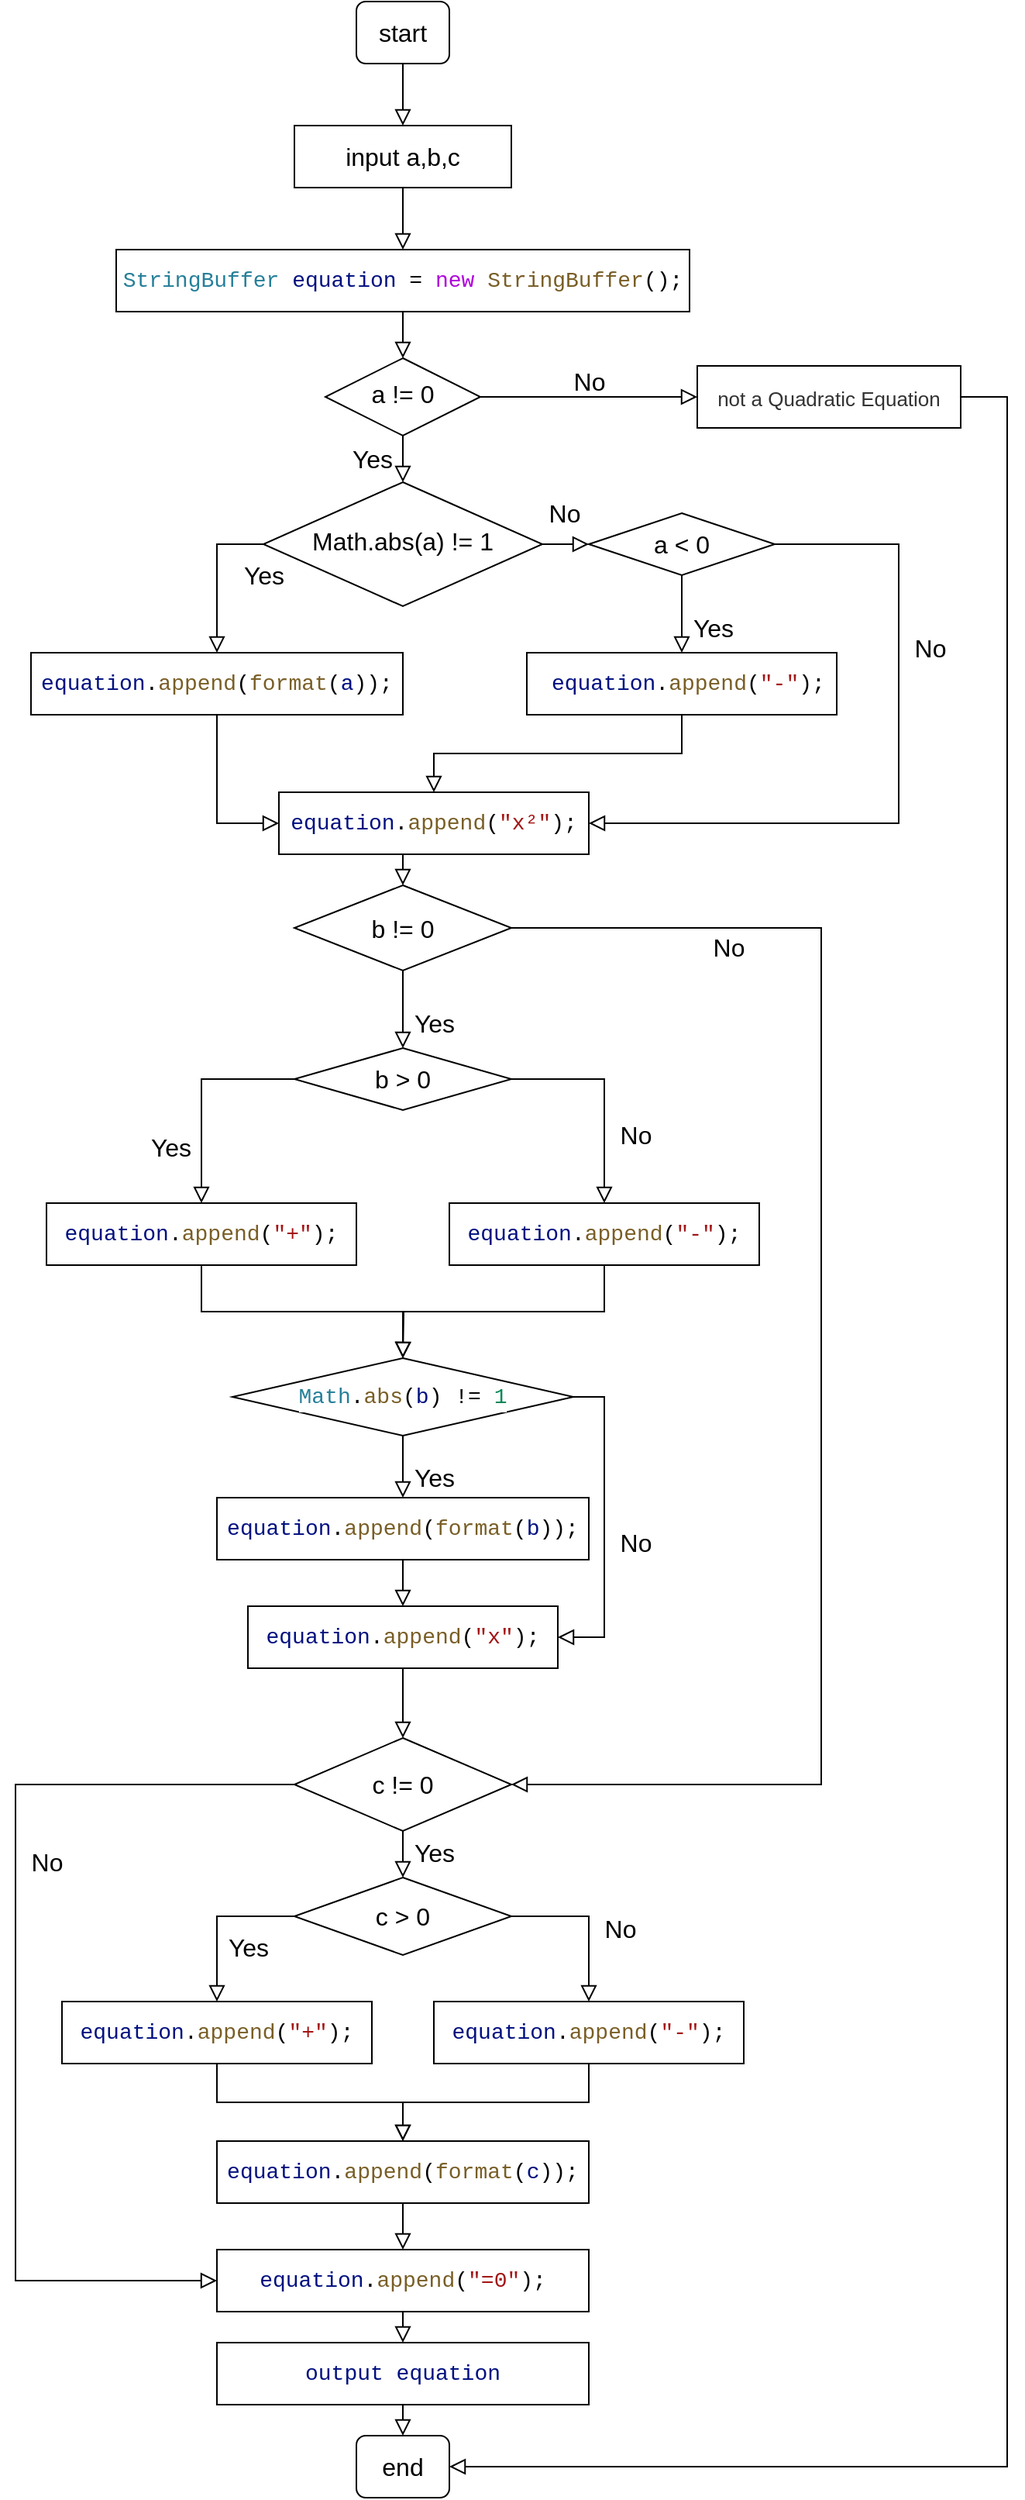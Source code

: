 <mxfile version="14.6.1" type="github">
  <diagram id="C5RBs43oDa-KdzZeNtuy" name="Page-1">
    <mxGraphModel dx="2988" dy="1090" grid="1" gridSize="10" guides="1" tooltips="1" connect="1" arrows="1" fold="1" page="1" pageScale="1" pageWidth="827" pageHeight="1169" math="0" shadow="0">
      <root>
        <mxCell id="WIyWlLk6GJQsqaUBKTNV-0" />
        <mxCell id="WIyWlLk6GJQsqaUBKTNV-1" parent="WIyWlLk6GJQsqaUBKTNV-0" />
        <mxCell id="WIyWlLk6GJQsqaUBKTNV-3" value="start" style="rounded=1;whiteSpace=wrap;html=1;fontSize=16;glass=0;strokeWidth=1;shadow=0;" parent="WIyWlLk6GJQsqaUBKTNV-1" vertex="1">
          <mxGeometry x="340" y="60" width="60" height="40" as="geometry" />
        </mxCell>
        <mxCell id="WIyWlLk6GJQsqaUBKTNV-4" value="Yes" style="rounded=0;html=1;jettySize=auto;orthogonalLoop=1;fontSize=16;endArrow=block;endFill=0;endSize=8;strokeWidth=1;shadow=0;labelBackgroundColor=none;edgeStyle=orthogonalEdgeStyle;" parent="WIyWlLk6GJQsqaUBKTNV-1" source="WIyWlLk6GJQsqaUBKTNV-6" target="WIyWlLk6GJQsqaUBKTNV-10" edge="1">
          <mxGeometry y="20" relative="1" as="geometry">
            <mxPoint as="offset" />
          </mxGeometry>
        </mxCell>
        <mxCell id="WIyWlLk6GJQsqaUBKTNV-5" value="No" style="edgeStyle=orthogonalEdgeStyle;rounded=0;html=1;jettySize=auto;orthogonalLoop=1;fontSize=16;endArrow=block;endFill=0;endSize=8;strokeWidth=1;shadow=0;labelBackgroundColor=none;" parent="WIyWlLk6GJQsqaUBKTNV-1" source="WIyWlLk6GJQsqaUBKTNV-6" target="WIyWlLk6GJQsqaUBKTNV-7" edge="1">
          <mxGeometry y="10" relative="1" as="geometry">
            <mxPoint as="offset" />
          </mxGeometry>
        </mxCell>
        <mxCell id="WIyWlLk6GJQsqaUBKTNV-6" value="a != 0" style="rhombus;whiteSpace=wrap;html=1;shadow=0;fontFamily=Helvetica;fontSize=16;align=center;strokeWidth=1;spacing=6;spacingTop=-4;" parent="WIyWlLk6GJQsqaUBKTNV-1" vertex="1">
          <mxGeometry x="320" y="290" width="100" height="50" as="geometry" />
        </mxCell>
        <mxCell id="WIyWlLk6GJQsqaUBKTNV-7" value="&lt;span style=&quot;color: rgb(51 , 51 , 51) ; font-family: &amp;#34;arial&amp;#34; , sans-serif ; font-size: 13px ; background-color: rgb(255 , 255 , 255)&quot;&gt;not a Quadratic Equation&lt;/span&gt;" style="rounded=0;whiteSpace=wrap;html=1;fontSize=16;glass=0;strokeWidth=1;shadow=0;" parent="WIyWlLk6GJQsqaUBKTNV-1" vertex="1">
          <mxGeometry x="560" y="295" width="170" height="40" as="geometry" />
        </mxCell>
        <mxCell id="WIyWlLk6GJQsqaUBKTNV-8" value="No" style="rounded=0;html=1;jettySize=auto;orthogonalLoop=1;fontSize=16;endArrow=block;endFill=0;endSize=8;strokeWidth=1;shadow=0;labelBackgroundColor=none;edgeStyle=orthogonalEdgeStyle;" parent="WIyWlLk6GJQsqaUBKTNV-1" source="WIyWlLk6GJQsqaUBKTNV-10" target="vbxx1KznmS1wmp12UJdr-1" edge="1">
          <mxGeometry x="0.333" y="20" relative="1" as="geometry">
            <mxPoint as="offset" />
          </mxGeometry>
        </mxCell>
        <mxCell id="WIyWlLk6GJQsqaUBKTNV-9" value="Yes&lt;br&gt;" style="edgeStyle=orthogonalEdgeStyle;rounded=0;html=1;jettySize=auto;orthogonalLoop=1;fontSize=16;endArrow=block;endFill=0;endSize=8;strokeWidth=1;shadow=0;labelBackgroundColor=none;exitX=0;exitY=0.5;exitDx=0;exitDy=0;" parent="WIyWlLk6GJQsqaUBKTNV-1" source="WIyWlLk6GJQsqaUBKTNV-10" target="WIyWlLk6GJQsqaUBKTNV-12" edge="1">
          <mxGeometry y="30" relative="1" as="geometry">
            <mxPoint as="offset" />
          </mxGeometry>
        </mxCell>
        <mxCell id="WIyWlLk6GJQsqaUBKTNV-10" value="Math.abs(a) != 1" style="rhombus;whiteSpace=wrap;html=1;shadow=0;fontFamily=Helvetica;fontSize=16;align=center;strokeWidth=1;spacing=6;spacingTop=-4;" parent="WIyWlLk6GJQsqaUBKTNV-1" vertex="1">
          <mxGeometry x="280" y="370" width="180" height="80" as="geometry" />
        </mxCell>
        <mxCell id="WIyWlLk6GJQsqaUBKTNV-11" value="&lt;div style=&quot;background-color: rgb(255 , 255 , 255) ; font-family: &amp;#34;consolas&amp;#34; , &amp;#34;courier new&amp;#34; , monospace ; font-size: 14px ; line-height: 19px&quot;&gt;&amp;nbsp;&lt;span style=&quot;color: #001080&quot;&gt;equation&lt;/span&gt;.&lt;span style=&quot;color: #795e26&quot;&gt;append&lt;/span&gt;(&lt;span style=&quot;color: #a31515&quot;&gt;&quot;-&quot;&lt;/span&gt;);&lt;/div&gt;" style="rounded=0;whiteSpace=wrap;html=1;fontSize=16;glass=0;strokeWidth=1;shadow=0;" parent="WIyWlLk6GJQsqaUBKTNV-1" vertex="1">
          <mxGeometry x="450" y="480" width="200" height="40" as="geometry" />
        </mxCell>
        <mxCell id="WIyWlLk6GJQsqaUBKTNV-12" value="&lt;div style=&quot;background-color: rgb(255 , 255 , 255) ; font-family: &amp;#34;consolas&amp;#34; , &amp;#34;courier new&amp;#34; , monospace ; font-size: 14px ; line-height: 19px&quot;&gt;&lt;p&gt;&lt;span style=&quot;color: #001080&quot;&gt;equation&lt;/span&gt;.&lt;span style=&quot;color: #795e26&quot;&gt;append&lt;/span&gt;(&lt;span style=&quot;color: #795e26&quot;&gt;format&lt;/span&gt;(&lt;span style=&quot;color: #001080&quot;&gt;a&lt;/span&gt;));&lt;br&gt;&lt;/p&gt;&lt;/div&gt;" style="rounded=0;whiteSpace=wrap;html=1;fontSize=16;glass=0;strokeWidth=1;shadow=0;" parent="WIyWlLk6GJQsqaUBKTNV-1" vertex="1">
          <mxGeometry x="130" y="480" width="240" height="40" as="geometry" />
        </mxCell>
        <mxCell id="vbxx1KznmS1wmp12UJdr-1" value="a &amp;lt; 0" style="rhombus;whiteSpace=wrap;html=1;fontSize=16;" vertex="1" parent="WIyWlLk6GJQsqaUBKTNV-1">
          <mxGeometry x="490" y="390" width="120" height="40" as="geometry" />
        </mxCell>
        <mxCell id="vbxx1KznmS1wmp12UJdr-2" value="b != 0" style="rhombus;whiteSpace=wrap;html=1;fontSize=16;" vertex="1" parent="WIyWlLk6GJQsqaUBKTNV-1">
          <mxGeometry x="300" y="630" width="140" height="55" as="geometry" />
        </mxCell>
        <mxCell id="vbxx1KznmS1wmp12UJdr-6" value="&lt;div style=&quot;background-color: rgb(255 , 255 , 255) ; font-family: &amp;#34;consolas&amp;#34; , &amp;#34;courier new&amp;#34; , monospace ; font-size: 14px ; line-height: 19px&quot;&gt;&lt;span style=&quot;color: #001080&quot;&gt;equation&lt;/span&gt;.&lt;span style=&quot;color: #795e26&quot;&gt;append&lt;/span&gt;(&lt;span style=&quot;color: #a31515&quot;&gt;&quot;x²&quot;&lt;/span&gt;);&lt;/div&gt;" style="rounded=0;whiteSpace=wrap;html=1;fontSize=16;glass=0;strokeWidth=1;shadow=0;" vertex="1" parent="WIyWlLk6GJQsqaUBKTNV-1">
          <mxGeometry x="290" y="570" width="200" height="40" as="geometry" />
        </mxCell>
        <mxCell id="vbxx1KznmS1wmp12UJdr-13" value="b &amp;gt; 0" style="rhombus;whiteSpace=wrap;html=1;fontSize=16;" vertex="1" parent="WIyWlLk6GJQsqaUBKTNV-1">
          <mxGeometry x="300" y="735" width="140" height="40" as="geometry" />
        </mxCell>
        <mxCell id="vbxx1KznmS1wmp12UJdr-14" value="c&amp;nbsp;!= 0" style="rhombus;whiteSpace=wrap;html=1;fontSize=16;" vertex="1" parent="WIyWlLk6GJQsqaUBKTNV-1">
          <mxGeometry x="300" y="1180" width="140" height="60" as="geometry" />
        </mxCell>
        <mxCell id="vbxx1KznmS1wmp12UJdr-16" value="No" style="rounded=0;html=1;jettySize=auto;orthogonalLoop=1;fontSize=16;endArrow=block;endFill=0;endSize=8;strokeWidth=1;shadow=0;labelBackgroundColor=none;edgeStyle=orthogonalEdgeStyle;exitX=1;exitY=0.5;exitDx=0;exitDy=0;entryX=1;entryY=0.5;entryDx=0;entryDy=0;" edge="1" parent="WIyWlLk6GJQsqaUBKTNV-1" source="vbxx1KznmS1wmp12UJdr-1" target="vbxx1KznmS1wmp12UJdr-6">
          <mxGeometry x="-0.362" y="20" relative="1" as="geometry">
            <mxPoint as="offset" />
            <mxPoint x="540" y="560" as="sourcePoint" />
            <mxPoint x="810" y="540" as="targetPoint" />
            <Array as="points">
              <mxPoint x="690" y="410" />
              <mxPoint x="690" y="590" />
            </Array>
          </mxGeometry>
        </mxCell>
        <mxCell id="vbxx1KznmS1wmp12UJdr-17" value="Yes" style="rounded=0;html=1;jettySize=auto;orthogonalLoop=1;fontSize=16;endArrow=block;endFill=0;endSize=8;strokeWidth=1;shadow=0;labelBackgroundColor=none;edgeStyle=orthogonalEdgeStyle;exitX=0.5;exitY=1;exitDx=0;exitDy=0;entryX=0.5;entryY=0;entryDx=0;entryDy=0;" edge="1" parent="WIyWlLk6GJQsqaUBKTNV-1" source="vbxx1KznmS1wmp12UJdr-1" target="WIyWlLk6GJQsqaUBKTNV-11">
          <mxGeometry x="0.333" y="20" relative="1" as="geometry">
            <mxPoint as="offset" />
            <mxPoint x="560" y="590" as="sourcePoint" />
            <mxPoint x="640" y="510" as="targetPoint" />
          </mxGeometry>
        </mxCell>
        <mxCell id="vbxx1KznmS1wmp12UJdr-18" value="Yes" style="rounded=0;html=1;jettySize=auto;orthogonalLoop=1;fontSize=16;endArrow=block;endFill=0;endSize=8;strokeWidth=1;shadow=0;labelBackgroundColor=none;edgeStyle=orthogonalEdgeStyle;exitX=0.5;exitY=1;exitDx=0;exitDy=0;entryX=0.5;entryY=0;entryDx=0;entryDy=0;" edge="1" parent="WIyWlLk6GJQsqaUBKTNV-1" source="vbxx1KznmS1wmp12UJdr-2" target="vbxx1KznmS1wmp12UJdr-13">
          <mxGeometry x="0.333" y="20" relative="1" as="geometry">
            <mxPoint as="offset" />
            <mxPoint x="380" y="695" as="sourcePoint" />
            <mxPoint x="380" y="790" as="targetPoint" />
          </mxGeometry>
        </mxCell>
        <mxCell id="vbxx1KznmS1wmp12UJdr-19" value="No" style="rounded=0;html=1;jettySize=auto;orthogonalLoop=1;fontSize=16;endArrow=block;endFill=0;endSize=8;strokeWidth=1;shadow=0;labelBackgroundColor=none;edgeStyle=orthogonalEdgeStyle;exitX=1;exitY=0.5;exitDx=0;exitDy=0;entryX=1;entryY=0.5;entryDx=0;entryDy=0;" edge="1" parent="WIyWlLk6GJQsqaUBKTNV-1" source="vbxx1KznmS1wmp12UJdr-2" target="vbxx1KznmS1wmp12UJdr-14">
          <mxGeometry x="-0.706" y="-12" relative="1" as="geometry">
            <mxPoint as="offset" />
            <mxPoint x="890" y="600" as="sourcePoint" />
            <mxPoint x="890" y="695" as="targetPoint" />
            <Array as="points">
              <mxPoint x="640" y="658" />
              <mxPoint x="640" y="1210" />
            </Array>
          </mxGeometry>
        </mxCell>
        <mxCell id="vbxx1KznmS1wmp12UJdr-21" value="&lt;div style=&quot;background-color: rgb(255 , 255 , 255) ; font-family: &amp;#34;consolas&amp;#34; , &amp;#34;courier new&amp;#34; , monospace ; font-size: 14px ; line-height: 19px&quot;&gt;&lt;span style=&quot;color: #267f99&quot;&gt;Math&lt;/span&gt;.&lt;span style=&quot;color: #795e26&quot;&gt;abs&lt;/span&gt;(&lt;span style=&quot;color: #001080&quot;&gt;b&lt;/span&gt;)&amp;nbsp;!=&amp;nbsp;&lt;span style=&quot;color: #098658&quot;&gt;1&lt;/span&gt;&lt;/div&gt;" style="rhombus;whiteSpace=wrap;html=1;fontSize=16;" vertex="1" parent="WIyWlLk6GJQsqaUBKTNV-1">
          <mxGeometry x="260" y="935" width="220" height="50" as="geometry" />
        </mxCell>
        <mxCell id="vbxx1KznmS1wmp12UJdr-22" value="&lt;div style=&quot;background-color: rgb(255 , 255 , 255) ; font-family: &amp;#34;consolas&amp;#34; , &amp;#34;courier new&amp;#34; , monospace ; font-size: 14px ; line-height: 19px&quot;&gt;&lt;div style=&quot;font-family: &amp;#34;consolas&amp;#34; , &amp;#34;courier new&amp;#34; , monospace ; line-height: 19px&quot;&gt;&lt;span style=&quot;color: #001080&quot;&gt;equation&lt;/span&gt;.&lt;span style=&quot;color: #795e26&quot;&gt;append&lt;/span&gt;(&lt;span style=&quot;color: #a31515&quot;&gt;&quot;+&quot;&lt;/span&gt;);&lt;/div&gt;&lt;/div&gt;" style="rounded=0;whiteSpace=wrap;html=1;fontSize=16;glass=0;strokeWidth=1;shadow=0;" vertex="1" parent="WIyWlLk6GJQsqaUBKTNV-1">
          <mxGeometry x="140" y="835" width="200" height="40" as="geometry" />
        </mxCell>
        <mxCell id="vbxx1KznmS1wmp12UJdr-23" value="Yes" style="rounded=0;html=1;jettySize=auto;orthogonalLoop=1;fontSize=16;endArrow=block;endFill=0;endSize=8;strokeWidth=1;shadow=0;labelBackgroundColor=none;edgeStyle=orthogonalEdgeStyle;exitX=0;exitY=0.5;exitDx=0;exitDy=0;entryX=0.5;entryY=0;entryDx=0;entryDy=0;" edge="1" parent="WIyWlLk6GJQsqaUBKTNV-1" source="vbxx1KznmS1wmp12UJdr-13" target="vbxx1KznmS1wmp12UJdr-22">
          <mxGeometry x="0.5" y="-20" relative="1" as="geometry">
            <mxPoint y="-1" as="offset" />
            <mxPoint x="490" y="705" as="sourcePoint" />
            <mxPoint x="290" y="795" as="targetPoint" />
          </mxGeometry>
        </mxCell>
        <mxCell id="vbxx1KznmS1wmp12UJdr-26" value="&lt;div style=&quot;background-color: rgb(255 , 255 , 255) ; font-family: &amp;#34;consolas&amp;#34; , &amp;#34;courier new&amp;#34; , monospace ; font-size: 14px ; line-height: 19px&quot;&gt;&lt;div style=&quot;font-family: &amp;#34;consolas&amp;#34; , &amp;#34;courier new&amp;#34; , monospace ; line-height: 19px&quot;&gt;&lt;div style=&quot;font-family: &amp;#34;consolas&amp;#34; , &amp;#34;courier new&amp;#34; , monospace ; line-height: 19px&quot;&gt;&lt;span style=&quot;color: #001080&quot;&gt;equation&lt;/span&gt;.&lt;span style=&quot;color: #795e26&quot;&gt;append&lt;/span&gt;(&lt;span style=&quot;color: #795e26&quot;&gt;format&lt;/span&gt;(&lt;span style=&quot;color: #001080&quot;&gt;b&lt;/span&gt;));&lt;/div&gt;&lt;/div&gt;&lt;/div&gt;" style="rounded=0;whiteSpace=wrap;html=1;fontSize=16;glass=0;strokeWidth=1;shadow=0;" vertex="1" parent="WIyWlLk6GJQsqaUBKTNV-1">
          <mxGeometry x="250" y="1025" width="240" height="40" as="geometry" />
        </mxCell>
        <mxCell id="vbxx1KznmS1wmp12UJdr-27" value="No" style="rounded=0;html=1;jettySize=auto;orthogonalLoop=1;fontSize=16;endArrow=block;endFill=0;endSize=8;strokeWidth=1;shadow=0;labelBackgroundColor=none;edgeStyle=orthogonalEdgeStyle;exitX=1;exitY=0.5;exitDx=0;exitDy=0;entryX=0.5;entryY=0;entryDx=0;entryDy=0;" edge="1" parent="WIyWlLk6GJQsqaUBKTNV-1" source="vbxx1KznmS1wmp12UJdr-13" target="vbxx1KznmS1wmp12UJdr-29">
          <mxGeometry x="0.357" y="20" relative="1" as="geometry">
            <mxPoint y="1" as="offset" />
            <mxPoint x="290" y="835" as="sourcePoint" />
            <mxPoint x="540" y="815" as="targetPoint" />
          </mxGeometry>
        </mxCell>
        <mxCell id="vbxx1KznmS1wmp12UJdr-29" value="&lt;div style=&quot;background-color: rgb(255 , 255 , 255) ; font-family: &amp;#34;consolas&amp;#34; , &amp;#34;courier new&amp;#34; , monospace ; font-size: 14px ; line-height: 19px&quot;&gt;&lt;div style=&quot;font-family: &amp;#34;consolas&amp;#34; , &amp;#34;courier new&amp;#34; , monospace ; line-height: 19px&quot;&gt;&lt;span style=&quot;color: #001080&quot;&gt;equation&lt;/span&gt;.&lt;span style=&quot;color: #795e26&quot;&gt;append&lt;/span&gt;(&lt;span style=&quot;color: #a31515&quot;&gt;&quot;-&quot;&lt;/span&gt;);&lt;/div&gt;&lt;/div&gt;" style="rounded=0;whiteSpace=wrap;html=1;fontSize=16;glass=0;strokeWidth=1;shadow=0;" vertex="1" parent="WIyWlLk6GJQsqaUBKTNV-1">
          <mxGeometry x="400" y="835" width="200" height="40" as="geometry" />
        </mxCell>
        <mxCell id="vbxx1KznmS1wmp12UJdr-30" value="c &amp;gt; 0" style="rhombus;whiteSpace=wrap;html=1;fontSize=16;" vertex="1" parent="WIyWlLk6GJQsqaUBKTNV-1">
          <mxGeometry x="300" y="1270" width="140" height="50" as="geometry" />
        </mxCell>
        <mxCell id="vbxx1KznmS1wmp12UJdr-32" value="input a,b,c" style="rounded=0;whiteSpace=wrap;html=1;fontSize=16;glass=0;strokeWidth=1;shadow=0;" vertex="1" parent="WIyWlLk6GJQsqaUBKTNV-1">
          <mxGeometry x="300" y="140" width="140" height="40" as="geometry" />
        </mxCell>
        <mxCell id="vbxx1KznmS1wmp12UJdr-40" value="" style="rounded=0;html=1;jettySize=auto;orthogonalLoop=1;fontSize=16;endArrow=block;endFill=0;endSize=8;strokeWidth=1;shadow=0;labelBackgroundColor=none;edgeStyle=orthogonalEdgeStyle;entryX=0.5;entryY=0;entryDx=0;entryDy=0;" edge="1" parent="WIyWlLk6GJQsqaUBKTNV-1" source="vbxx1KznmS1wmp12UJdr-32" target="vbxx1KznmS1wmp12UJdr-71">
          <mxGeometry y="20" relative="1" as="geometry">
            <mxPoint as="offset" />
            <mxPoint x="380" y="310" as="sourcePoint" />
            <mxPoint x="380" y="370" as="targetPoint" />
          </mxGeometry>
        </mxCell>
        <mxCell id="vbxx1KznmS1wmp12UJdr-41" value="" style="rounded=0;html=1;jettySize=auto;orthogonalLoop=1;fontSize=16;endArrow=block;endFill=0;endSize=8;strokeWidth=1;shadow=0;labelBackgroundColor=none;edgeStyle=orthogonalEdgeStyle;exitX=0.5;exitY=1;exitDx=0;exitDy=0;entryX=0.5;entryY=0;entryDx=0;entryDy=0;" edge="1" parent="WIyWlLk6GJQsqaUBKTNV-1" source="WIyWlLk6GJQsqaUBKTNV-3" target="vbxx1KznmS1wmp12UJdr-32">
          <mxGeometry y="20" relative="1" as="geometry">
            <mxPoint as="offset" />
            <mxPoint x="380" y="180" as="sourcePoint" />
            <mxPoint x="370" y="130" as="targetPoint" />
          </mxGeometry>
        </mxCell>
        <mxCell id="vbxx1KznmS1wmp12UJdr-43" value="" style="rounded=0;html=1;jettySize=auto;orthogonalLoop=1;fontSize=16;endArrow=block;endFill=0;endSize=8;strokeWidth=1;shadow=0;labelBackgroundColor=none;edgeStyle=orthogonalEdgeStyle;entryX=0.5;entryY=0;entryDx=0;entryDy=0;exitX=0.5;exitY=1;exitDx=0;exitDy=0;" edge="1" parent="WIyWlLk6GJQsqaUBKTNV-1" source="vbxx1KznmS1wmp12UJdr-6" target="vbxx1KznmS1wmp12UJdr-2">
          <mxGeometry y="20" relative="1" as="geometry">
            <mxPoint as="offset" />
            <mxPoint x="710" y="570" as="sourcePoint" />
            <mxPoint x="660" y="600" as="targetPoint" />
          </mxGeometry>
        </mxCell>
        <mxCell id="vbxx1KznmS1wmp12UJdr-44" value="" style="rounded=0;html=1;jettySize=auto;orthogonalLoop=1;fontSize=16;endArrow=block;endFill=0;endSize=8;strokeWidth=1;shadow=0;labelBackgroundColor=none;edgeStyle=orthogonalEdgeStyle;exitX=0.5;exitY=1;exitDx=0;exitDy=0;" edge="1" parent="WIyWlLk6GJQsqaUBKTNV-1" source="WIyWlLk6GJQsqaUBKTNV-11" target="vbxx1KznmS1wmp12UJdr-6">
          <mxGeometry y="20" relative="1" as="geometry">
            <mxPoint as="offset" />
            <mxPoint x="730" y="460" as="sourcePoint" />
            <mxPoint x="730" y="675" as="targetPoint" />
          </mxGeometry>
        </mxCell>
        <mxCell id="vbxx1KznmS1wmp12UJdr-45" value="" style="rounded=0;html=1;jettySize=auto;orthogonalLoop=1;fontSize=16;endArrow=block;endFill=0;endSize=8;strokeWidth=1;shadow=0;labelBackgroundColor=none;edgeStyle=orthogonalEdgeStyle;entryX=0;entryY=0.5;entryDx=0;entryDy=0;exitX=0.5;exitY=1;exitDx=0;exitDy=0;" edge="1" parent="WIyWlLk6GJQsqaUBKTNV-1" source="WIyWlLk6GJQsqaUBKTNV-12" target="vbxx1KznmS1wmp12UJdr-6">
          <mxGeometry y="20" relative="1" as="geometry">
            <mxPoint as="offset" />
            <mxPoint x="740" y="470" as="sourcePoint" />
            <mxPoint x="740" y="685" as="targetPoint" />
          </mxGeometry>
        </mxCell>
        <mxCell id="vbxx1KznmS1wmp12UJdr-46" value="" style="rounded=0;html=1;jettySize=auto;orthogonalLoop=1;fontSize=16;endArrow=block;endFill=0;endSize=8;strokeWidth=1;shadow=0;labelBackgroundColor=none;edgeStyle=orthogonalEdgeStyle;entryX=0.5;entryY=0;entryDx=0;entryDy=0;exitX=0.5;exitY=1;exitDx=0;exitDy=0;" edge="1" parent="WIyWlLk6GJQsqaUBKTNV-1" source="vbxx1KznmS1wmp12UJdr-22" target="vbxx1KznmS1wmp12UJdr-21">
          <mxGeometry y="20" relative="1" as="geometry">
            <mxPoint as="offset" />
            <mxPoint x="380" y="765" as="sourcePoint" />
            <mxPoint x="510" y="670" as="targetPoint" />
          </mxGeometry>
        </mxCell>
        <mxCell id="vbxx1KznmS1wmp12UJdr-47" value="" style="rounded=0;html=1;jettySize=auto;orthogonalLoop=1;fontSize=16;endArrow=block;endFill=0;endSize=8;strokeWidth=1;shadow=0;labelBackgroundColor=none;edgeStyle=orthogonalEdgeStyle;exitX=0.5;exitY=1;exitDx=0;exitDy=0;" edge="1" parent="WIyWlLk6GJQsqaUBKTNV-1" source="vbxx1KznmS1wmp12UJdr-29">
          <mxGeometry y="20" relative="1" as="geometry">
            <mxPoint as="offset" />
            <mxPoint x="250" y="885" as="sourcePoint" />
            <mxPoint x="370" y="935" as="targetPoint" />
          </mxGeometry>
        </mxCell>
        <mxCell id="vbxx1KznmS1wmp12UJdr-49" value="Yes" style="rounded=0;html=1;jettySize=auto;orthogonalLoop=1;fontSize=16;endArrow=block;endFill=0;endSize=8;strokeWidth=1;shadow=0;labelBackgroundColor=none;edgeStyle=orthogonalEdgeStyle;exitX=0.5;exitY=1;exitDx=0;exitDy=0;" edge="1" parent="WIyWlLk6GJQsqaUBKTNV-1" source="vbxx1KznmS1wmp12UJdr-21" target="vbxx1KznmS1wmp12UJdr-26">
          <mxGeometry x="0.333" y="20" relative="1" as="geometry">
            <mxPoint as="offset" />
            <mxPoint x="380" y="695" as="sourcePoint" />
            <mxPoint x="380" y="745" as="targetPoint" />
          </mxGeometry>
        </mxCell>
        <mxCell id="vbxx1KznmS1wmp12UJdr-50" value="&lt;div style=&quot;background-color: rgb(255 , 255 , 255) ; font-family: &amp;#34;consolas&amp;#34; , &amp;#34;courier new&amp;#34; , monospace ; font-size: 14px ; line-height: 19px&quot;&gt;&lt;span style=&quot;color: #001080&quot;&gt;equation&lt;/span&gt;.&lt;span style=&quot;color: #795e26&quot;&gt;append&lt;/span&gt;(&lt;span style=&quot;color: #a31515&quot;&gt;&quot;x&quot;&lt;/span&gt;);&lt;/div&gt;" style="rounded=0;whiteSpace=wrap;html=1;fontSize=16;glass=0;strokeWidth=1;shadow=0;" vertex="1" parent="WIyWlLk6GJQsqaUBKTNV-1">
          <mxGeometry x="270" y="1095" width="200" height="40" as="geometry" />
        </mxCell>
        <mxCell id="vbxx1KznmS1wmp12UJdr-51" value="" style="rounded=0;html=1;jettySize=auto;orthogonalLoop=1;fontSize=16;endArrow=block;endFill=0;endSize=8;strokeWidth=1;shadow=0;labelBackgroundColor=none;edgeStyle=orthogonalEdgeStyle;exitX=0.5;exitY=1;exitDx=0;exitDy=0;entryX=0.5;entryY=0;entryDx=0;entryDy=0;" edge="1" parent="WIyWlLk6GJQsqaUBKTNV-1" source="vbxx1KznmS1wmp12UJdr-26" target="vbxx1KznmS1wmp12UJdr-50">
          <mxGeometry y="20" relative="1" as="geometry">
            <mxPoint as="offset" />
            <mxPoint x="510" y="885" as="sourcePoint" />
            <mxPoint x="380" y="945" as="targetPoint" />
          </mxGeometry>
        </mxCell>
        <mxCell id="vbxx1KznmS1wmp12UJdr-52" value="No" style="rounded=0;html=1;jettySize=auto;orthogonalLoop=1;fontSize=16;endArrow=block;endFill=0;endSize=8;strokeWidth=1;shadow=0;labelBackgroundColor=none;edgeStyle=orthogonalEdgeStyle;exitX=1;exitY=0.5;exitDx=0;exitDy=0;entryX=1;entryY=0.5;entryDx=0;entryDy=0;" edge="1" parent="WIyWlLk6GJQsqaUBKTNV-1" source="vbxx1KznmS1wmp12UJdr-21" target="vbxx1KznmS1wmp12UJdr-50">
          <mxGeometry x="0.122" y="20" relative="1" as="geometry">
            <mxPoint y="-1" as="offset" />
            <mxPoint x="380" y="785" as="sourcePoint" />
            <mxPoint x="510" y="845" as="targetPoint" />
          </mxGeometry>
        </mxCell>
        <mxCell id="vbxx1KznmS1wmp12UJdr-56" value="" style="rounded=0;html=1;jettySize=auto;orthogonalLoop=1;fontSize=16;endArrow=block;endFill=0;endSize=8;strokeWidth=1;shadow=0;labelBackgroundColor=none;edgeStyle=orthogonalEdgeStyle;exitX=0.5;exitY=1;exitDx=0;exitDy=0;entryX=0.5;entryY=0;entryDx=0;entryDy=0;" edge="1" parent="WIyWlLk6GJQsqaUBKTNV-1" source="vbxx1KznmS1wmp12UJdr-50" target="vbxx1KznmS1wmp12UJdr-14">
          <mxGeometry y="20" relative="1" as="geometry">
            <mxPoint as="offset" />
            <mxPoint x="380" y="1075" as="sourcePoint" />
            <mxPoint x="380" y="1105" as="targetPoint" />
          </mxGeometry>
        </mxCell>
        <mxCell id="vbxx1KznmS1wmp12UJdr-58" value="&lt;div style=&quot;background-color: rgb(255 , 255 , 255) ; font-family: &amp;#34;consolas&amp;#34; , &amp;#34;courier new&amp;#34; , monospace ; font-size: 14px ; line-height: 19px&quot;&gt;&lt;div style=&quot;font-family: &amp;#34;consolas&amp;#34; , &amp;#34;courier new&amp;#34; , monospace ; line-height: 19px&quot;&gt;&lt;span style=&quot;color: #001080&quot;&gt;equation&lt;/span&gt;.&lt;span style=&quot;color: #795e26&quot;&gt;append&lt;/span&gt;(&lt;span style=&quot;color: #a31515&quot;&gt;&quot;+&quot;&lt;/span&gt;);&lt;/div&gt;&lt;/div&gt;" style="rounded=0;whiteSpace=wrap;html=1;fontSize=16;glass=0;strokeWidth=1;shadow=0;" vertex="1" parent="WIyWlLk6GJQsqaUBKTNV-1">
          <mxGeometry x="150" y="1350" width="200" height="40" as="geometry" />
        </mxCell>
        <mxCell id="vbxx1KznmS1wmp12UJdr-60" value="&lt;div style=&quot;background-color: rgb(255 , 255 , 255) ; font-family: &amp;#34;consolas&amp;#34; , &amp;#34;courier new&amp;#34; , monospace ; font-size: 14px ; line-height: 19px&quot;&gt;&lt;div style=&quot;font-family: &amp;#34;consolas&amp;#34; , &amp;#34;courier new&amp;#34; , monospace ; line-height: 19px&quot;&gt;&lt;div style=&quot;font-family: &amp;#34;consolas&amp;#34; , &amp;#34;courier new&amp;#34; , monospace ; line-height: 19px&quot;&gt;&lt;span style=&quot;color: #001080&quot;&gt;equation&lt;/span&gt;.&lt;span style=&quot;color: #795e26&quot;&gt;append&lt;/span&gt;(&lt;span style=&quot;color: #795e26&quot;&gt;format&lt;/span&gt;(&lt;font color=&quot;#001080&quot;&gt;c&lt;/font&gt;));&lt;/div&gt;&lt;/div&gt;&lt;/div&gt;" style="rounded=0;whiteSpace=wrap;html=1;fontSize=16;glass=0;strokeWidth=1;shadow=0;" vertex="1" parent="WIyWlLk6GJQsqaUBKTNV-1">
          <mxGeometry x="250" y="1440" width="240" height="40" as="geometry" />
        </mxCell>
        <mxCell id="vbxx1KznmS1wmp12UJdr-63" value="" style="rounded=0;html=1;jettySize=auto;orthogonalLoop=1;fontSize=16;endArrow=block;endFill=0;endSize=8;strokeWidth=1;shadow=0;labelBackgroundColor=none;edgeStyle=orthogonalEdgeStyle;exitX=0.5;exitY=1;exitDx=0;exitDy=0;entryX=0.5;entryY=0;entryDx=0;entryDy=0;" edge="1" parent="WIyWlLk6GJQsqaUBKTNV-1" source="vbxx1KznmS1wmp12UJdr-58" target="vbxx1KznmS1wmp12UJdr-60">
          <mxGeometry y="20" relative="1" as="geometry">
            <mxPoint as="offset" />
            <mxPoint x="380" y="1330" as="sourcePoint" />
            <mxPoint x="380" y="1360" as="targetPoint" />
          </mxGeometry>
        </mxCell>
        <mxCell id="vbxx1KznmS1wmp12UJdr-64" value="Yes" style="rounded=0;html=1;jettySize=auto;orthogonalLoop=1;fontSize=16;endArrow=block;endFill=0;endSize=8;strokeWidth=1;shadow=0;labelBackgroundColor=none;edgeStyle=orthogonalEdgeStyle;exitX=0.5;exitY=1;exitDx=0;exitDy=0;" edge="1" parent="WIyWlLk6GJQsqaUBKTNV-1" source="vbxx1KznmS1wmp12UJdr-14" target="vbxx1KznmS1wmp12UJdr-30">
          <mxGeometry x="0.333" y="20" relative="1" as="geometry">
            <mxPoint as="offset" />
            <mxPoint x="499.5" y="1270" as="sourcePoint" />
            <mxPoint x="499.5" y="1310" as="targetPoint" />
          </mxGeometry>
        </mxCell>
        <mxCell id="vbxx1KznmS1wmp12UJdr-66" value="No" style="rounded=0;html=1;jettySize=auto;orthogonalLoop=1;fontSize=16;endArrow=block;endFill=0;endSize=8;strokeWidth=1;shadow=0;labelBackgroundColor=none;edgeStyle=orthogonalEdgeStyle;exitX=1;exitY=0.5;exitDx=0;exitDy=0;entryX=0.5;entryY=0;entryDx=0;entryDy=0;" edge="1" parent="WIyWlLk6GJQsqaUBKTNV-1" source="vbxx1KznmS1wmp12UJdr-30" target="vbxx1KznmS1wmp12UJdr-80">
          <mxGeometry x="0.122" y="20" relative="1" as="geometry">
            <mxPoint y="-1" as="offset" />
            <mxPoint x="510" y="1290" as="sourcePoint" />
            <mxPoint x="550" y="1310" as="targetPoint" />
          </mxGeometry>
        </mxCell>
        <mxCell id="vbxx1KznmS1wmp12UJdr-67" value="No" style="rounded=0;html=1;jettySize=auto;orthogonalLoop=1;fontSize=16;endArrow=block;endFill=0;endSize=8;strokeWidth=1;shadow=0;labelBackgroundColor=none;edgeStyle=orthogonalEdgeStyle;exitX=0;exitY=0.5;exitDx=0;exitDy=0;entryX=0;entryY=0.5;entryDx=0;entryDy=0;" edge="1" parent="WIyWlLk6GJQsqaUBKTNV-1" source="vbxx1KznmS1wmp12UJdr-14" target="vbxx1KznmS1wmp12UJdr-68">
          <mxGeometry x="-0.27" y="20" relative="1" as="geometry">
            <mxPoint as="offset" />
            <mxPoint x="500" y="980" as="sourcePoint" />
            <mxPoint x="230" y="1420" as="targetPoint" />
            <Array as="points">
              <mxPoint x="120" y="1210" />
              <mxPoint x="120" y="1530" />
            </Array>
          </mxGeometry>
        </mxCell>
        <mxCell id="vbxx1KznmS1wmp12UJdr-68" value="&lt;div style=&quot;background-color: rgb(255 , 255 , 255) ; font-family: &amp;#34;consolas&amp;#34; , &amp;#34;courier new&amp;#34; , monospace ; font-size: 14px ; line-height: 19px&quot;&gt;&lt;div style=&quot;font-family: &amp;#34;consolas&amp;#34; , &amp;#34;courier new&amp;#34; , monospace ; line-height: 19px&quot;&gt;&lt;div style=&quot;font-family: &amp;#34;consolas&amp;#34; , &amp;#34;courier new&amp;#34; , monospace ; line-height: 19px&quot;&gt;&lt;div style=&quot;font-family: &amp;#34;consolas&amp;#34; , &amp;#34;courier new&amp;#34; , monospace ; line-height: 19px&quot;&gt;&lt;span style=&quot;color: #001080&quot;&gt;equation&lt;/span&gt;.&lt;span style=&quot;color: #795e26&quot;&gt;append&lt;/span&gt;(&lt;span style=&quot;color: #a31515&quot;&gt;&quot;=0&quot;&lt;/span&gt;);&lt;/div&gt;&lt;/div&gt;&lt;/div&gt;&lt;/div&gt;" style="rounded=0;whiteSpace=wrap;html=1;fontSize=16;glass=0;strokeWidth=1;shadow=0;" vertex="1" parent="WIyWlLk6GJQsqaUBKTNV-1">
          <mxGeometry x="250" y="1510" width="240" height="40" as="geometry" />
        </mxCell>
        <mxCell id="vbxx1KznmS1wmp12UJdr-69" value="" style="rounded=0;html=1;jettySize=auto;orthogonalLoop=1;fontSize=16;endArrow=block;endFill=0;endSize=8;strokeWidth=1;shadow=0;labelBackgroundColor=none;edgeStyle=orthogonalEdgeStyle;exitX=0.5;exitY=1;exitDx=0;exitDy=0;" edge="1" parent="WIyWlLk6GJQsqaUBKTNV-1" source="vbxx1KznmS1wmp12UJdr-60" target="vbxx1KznmS1wmp12UJdr-68">
          <mxGeometry y="20" relative="1" as="geometry">
            <mxPoint as="offset" />
            <mxPoint x="380" y="1400" as="sourcePoint" />
            <mxPoint x="380" y="1430" as="targetPoint" />
          </mxGeometry>
        </mxCell>
        <mxCell id="vbxx1KznmS1wmp12UJdr-70" value="&lt;div style=&quot;background-color: rgb(255 , 255 , 255) ; font-family: &amp;#34;consolas&amp;#34; , &amp;#34;courier new&amp;#34; , monospace ; font-size: 14px ; line-height: 19px&quot;&gt;&lt;div style=&quot;font-family: &amp;#34;consolas&amp;#34; , &amp;#34;courier new&amp;#34; , monospace ; line-height: 19px&quot;&gt;&lt;div style=&quot;font-family: &amp;#34;consolas&amp;#34; , &amp;#34;courier new&amp;#34; , monospace ; line-height: 19px&quot;&gt;&lt;div style=&quot;font-family: &amp;#34;consolas&amp;#34; , &amp;#34;courier new&amp;#34; , monospace ; line-height: 19px&quot;&gt;&lt;font color=&quot;#001080&quot;&gt;output equation&lt;/font&gt;&lt;/div&gt;&lt;/div&gt;&lt;/div&gt;&lt;/div&gt;" style="rounded=0;whiteSpace=wrap;html=1;fontSize=16;glass=0;strokeWidth=1;shadow=0;" vertex="1" parent="WIyWlLk6GJQsqaUBKTNV-1">
          <mxGeometry x="250" y="1570" width="240" height="40" as="geometry" />
        </mxCell>
        <mxCell id="vbxx1KznmS1wmp12UJdr-71" value="&lt;div style=&quot;background-color: rgb(255 , 255 , 255) ; font-family: &amp;#34;consolas&amp;#34; , &amp;#34;courier new&amp;#34; , monospace ; font-size: 14px ; line-height: 19px&quot;&gt;&lt;span style=&quot;color: #267f99&quot;&gt;StringBuffer&lt;/span&gt;&amp;nbsp;&lt;span style=&quot;color: #001080&quot;&gt;equation&lt;/span&gt;&amp;nbsp;=&amp;nbsp;&lt;span style=&quot;color: #af00db&quot;&gt;new&lt;/span&gt;&amp;nbsp;&lt;span style=&quot;color: #795e26&quot;&gt;StringBuffer&lt;/span&gt;();&lt;/div&gt;" style="rounded=0;whiteSpace=wrap;html=1;fontSize=16;glass=0;strokeWidth=1;shadow=0;" vertex="1" parent="WIyWlLk6GJQsqaUBKTNV-1">
          <mxGeometry x="185" y="220" width="370" height="40" as="geometry" />
        </mxCell>
        <mxCell id="vbxx1KznmS1wmp12UJdr-74" value="" style="rounded=0;html=1;jettySize=auto;orthogonalLoop=1;fontSize=16;endArrow=block;endFill=0;endSize=8;strokeWidth=1;shadow=0;labelBackgroundColor=none;edgeStyle=orthogonalEdgeStyle;entryX=0.5;entryY=0;entryDx=0;entryDy=0;exitX=0.5;exitY=1;exitDx=0;exitDy=0;" edge="1" parent="WIyWlLk6GJQsqaUBKTNV-1" source="vbxx1KznmS1wmp12UJdr-71" target="WIyWlLk6GJQsqaUBKTNV-6">
          <mxGeometry y="20" relative="1" as="geometry">
            <mxPoint as="offset" />
            <mxPoint x="380" y="190" as="sourcePoint" />
            <mxPoint x="380" y="230" as="targetPoint" />
          </mxGeometry>
        </mxCell>
        <mxCell id="vbxx1KznmS1wmp12UJdr-75" value="end" style="rounded=1;whiteSpace=wrap;html=1;fontSize=16;glass=0;strokeWidth=1;shadow=0;" vertex="1" parent="WIyWlLk6GJQsqaUBKTNV-1">
          <mxGeometry x="340" y="1630" width="60" height="40" as="geometry" />
        </mxCell>
        <mxCell id="vbxx1KznmS1wmp12UJdr-77" value="" style="rounded=0;html=1;jettySize=auto;orthogonalLoop=1;fontSize=16;endArrow=block;endFill=0;endSize=8;strokeWidth=1;shadow=0;labelBackgroundColor=none;edgeStyle=orthogonalEdgeStyle;exitX=0.5;exitY=1;exitDx=0;exitDy=0;entryX=0.5;entryY=0;entryDx=0;entryDy=0;" edge="1" parent="WIyWlLk6GJQsqaUBKTNV-1" source="vbxx1KznmS1wmp12UJdr-68" target="vbxx1KznmS1wmp12UJdr-70">
          <mxGeometry y="20" relative="1" as="geometry">
            <mxPoint as="offset" />
            <mxPoint x="380" y="1470" as="sourcePoint" />
            <mxPoint x="380" y="1500" as="targetPoint" />
          </mxGeometry>
        </mxCell>
        <mxCell id="vbxx1KznmS1wmp12UJdr-78" value="" style="rounded=0;html=1;jettySize=auto;orthogonalLoop=1;fontSize=16;endArrow=block;endFill=0;endSize=8;strokeWidth=1;shadow=0;labelBackgroundColor=none;edgeStyle=orthogonalEdgeStyle;exitX=0.5;exitY=1;exitDx=0;exitDy=0;entryX=0.5;entryY=0;entryDx=0;entryDy=0;" edge="1" parent="WIyWlLk6GJQsqaUBKTNV-1" source="vbxx1KznmS1wmp12UJdr-70" target="vbxx1KznmS1wmp12UJdr-75">
          <mxGeometry y="20" relative="1" as="geometry">
            <mxPoint as="offset" />
            <mxPoint x="390" y="1480" as="sourcePoint" />
            <mxPoint x="390" y="1510" as="targetPoint" />
          </mxGeometry>
        </mxCell>
        <mxCell id="vbxx1KznmS1wmp12UJdr-79" value="" style="rounded=0;html=1;jettySize=auto;orthogonalLoop=1;fontSize=16;endArrow=block;endFill=0;endSize=8;strokeWidth=1;shadow=0;labelBackgroundColor=none;edgeStyle=orthogonalEdgeStyle;exitX=1;exitY=0.5;exitDx=0;exitDy=0;" edge="1" parent="WIyWlLk6GJQsqaUBKTNV-1" source="WIyWlLk6GJQsqaUBKTNV-7">
          <mxGeometry y="20" relative="1" as="geometry">
            <mxPoint as="offset" />
            <mxPoint x="380" y="190" as="sourcePoint" />
            <mxPoint x="400" y="1650" as="targetPoint" />
            <Array as="points">
              <mxPoint x="760" y="315" />
              <mxPoint x="760" y="1650" />
            </Array>
          </mxGeometry>
        </mxCell>
        <mxCell id="vbxx1KznmS1wmp12UJdr-80" value="&lt;div style=&quot;background-color: rgb(255 , 255 , 255) ; font-family: &amp;#34;consolas&amp;#34; , &amp;#34;courier new&amp;#34; , monospace ; font-size: 14px ; line-height: 19px&quot;&gt;&lt;div style=&quot;font-family: &amp;#34;consolas&amp;#34; , &amp;#34;courier new&amp;#34; , monospace ; line-height: 19px&quot;&gt;&lt;span style=&quot;color: #001080&quot;&gt;equation&lt;/span&gt;.&lt;span style=&quot;color: #795e26&quot;&gt;append&lt;/span&gt;(&lt;span style=&quot;color: #a31515&quot;&gt;&quot;-&quot;&lt;/span&gt;);&lt;/div&gt;&lt;/div&gt;" style="rounded=0;whiteSpace=wrap;html=1;fontSize=16;glass=0;strokeWidth=1;shadow=0;" vertex="1" parent="WIyWlLk6GJQsqaUBKTNV-1">
          <mxGeometry x="390" y="1350" width="200" height="40" as="geometry" />
        </mxCell>
        <mxCell id="vbxx1KznmS1wmp12UJdr-81" value="" style="rounded=0;html=1;jettySize=auto;orthogonalLoop=1;fontSize=16;endArrow=block;endFill=0;endSize=8;strokeWidth=1;shadow=0;labelBackgroundColor=none;edgeStyle=orthogonalEdgeStyle;exitX=0.5;exitY=1;exitDx=0;exitDy=0;entryX=0.5;entryY=0;entryDx=0;entryDy=0;" edge="1" parent="WIyWlLk6GJQsqaUBKTNV-1" source="vbxx1KznmS1wmp12UJdr-80" target="vbxx1KznmS1wmp12UJdr-60">
          <mxGeometry y="20" relative="1" as="geometry">
            <mxPoint as="offset" />
            <mxPoint x="380" y="1400" as="sourcePoint" />
            <mxPoint x="380" y="1430" as="targetPoint" />
          </mxGeometry>
        </mxCell>
        <mxCell id="vbxx1KznmS1wmp12UJdr-82" value="Yes" style="rounded=0;html=1;jettySize=auto;orthogonalLoop=1;fontSize=16;endArrow=block;endFill=0;endSize=8;strokeWidth=1;shadow=0;labelBackgroundColor=none;edgeStyle=orthogonalEdgeStyle;exitX=0;exitY=0.5;exitDx=0;exitDy=0;" edge="1" parent="WIyWlLk6GJQsqaUBKTNV-1" source="vbxx1KznmS1wmp12UJdr-30" target="vbxx1KznmS1wmp12UJdr-58">
          <mxGeometry x="0.333" y="20" relative="1" as="geometry">
            <mxPoint as="offset" />
            <mxPoint x="380" y="1250" as="sourcePoint" />
            <mxPoint x="380.0" y="1280" as="targetPoint" />
          </mxGeometry>
        </mxCell>
      </root>
    </mxGraphModel>
  </diagram>
</mxfile>
